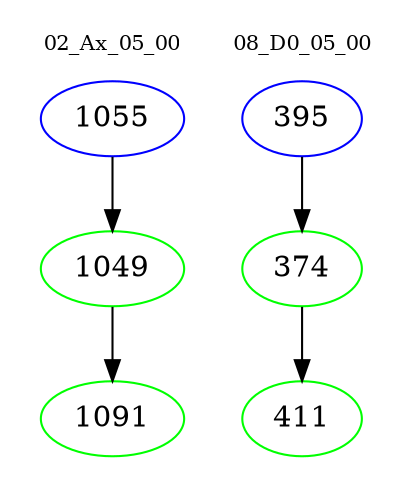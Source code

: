 digraph{
subgraph cluster_0 {
color = white
label = "02_Ax_05_00";
fontsize=10;
T0_1055 [label="1055", color="blue"]
T0_1055 -> T0_1049 [color="black"]
T0_1049 [label="1049", color="green"]
T0_1049 -> T0_1091 [color="black"]
T0_1091 [label="1091", color="green"]
}
subgraph cluster_1 {
color = white
label = "08_D0_05_00";
fontsize=10;
T1_395 [label="395", color="blue"]
T1_395 -> T1_374 [color="black"]
T1_374 [label="374", color="green"]
T1_374 -> T1_411 [color="black"]
T1_411 [label="411", color="green"]
}
}
